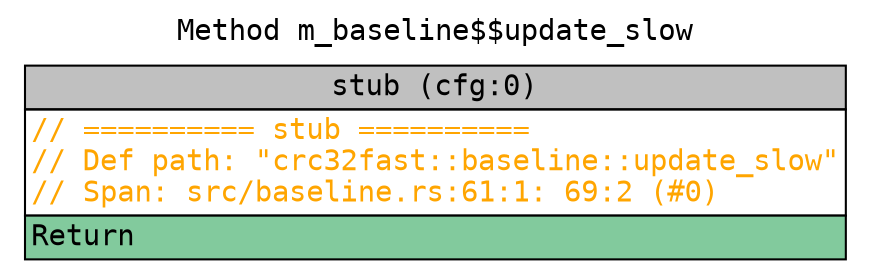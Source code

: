 digraph CFG {
graph [fontname=monospace];
node [fontname=monospace];
edge [fontname=monospace];
labelloc="t";
label="Method m_baseline$$update_slow";
"block_stub" [shape=none,label=<<table border="0" cellborder="1" cellspacing="0"><tr><td bgcolor="gray" align="center">stub (cfg:0)</td></tr><tr><td align="left" balign="left"><font color="orange">// ========== stub ==========</font><br/><font color="orange">// Def path: "crc32fast::baseline::update_slow"</font><br/><font color="orange">// Span: src/baseline.rs:61:1: 69:2 (#0)</font></td></tr><tr><td align="left" bgcolor="#82CA9D">Return<br/></td></tr></table>>];
}
